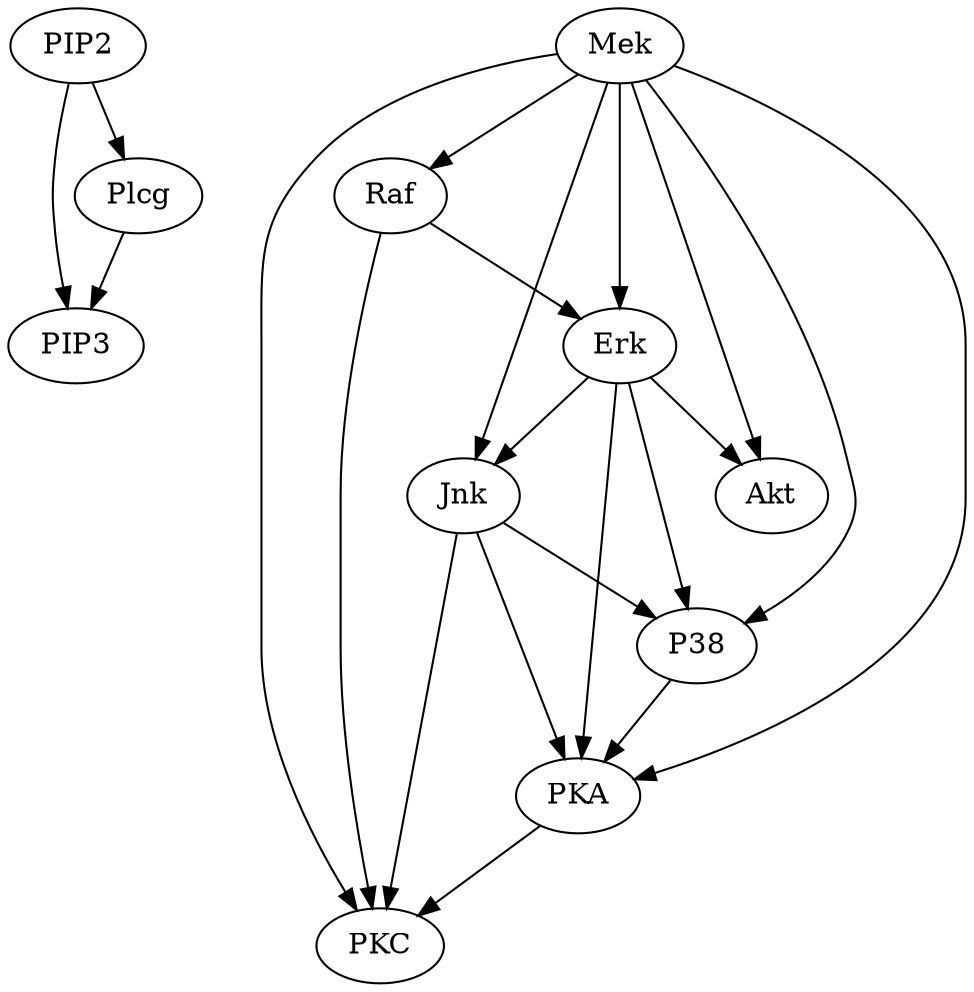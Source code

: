 digraph G {
    "PIP2" -> "PIP3";
    "Plcg" -> "PIP3";
    "Jnk" -> "PKC";
    "Mek" -> "PKC";
    "PKA" -> "PKC";
    "Raf" -> "PKC";
    "Mek" -> "Erk";
    "Raf" -> "Erk";
    "PIP2" -> "Plcg";
    "Mek" -> "Raf";
    "Erk" -> "PKA";
    "Jnk" -> "PKA";
    "Mek" -> "PKA";
    "P38" -> "PKA";
    "Erk" -> "Jnk";
    "Mek" -> "Jnk";
    "Erk" -> "P38";
    "Jnk" -> "P38";
    "Mek" -> "P38";
    "Erk" -> "Akt";
    "Mek" -> "Akt";
}
